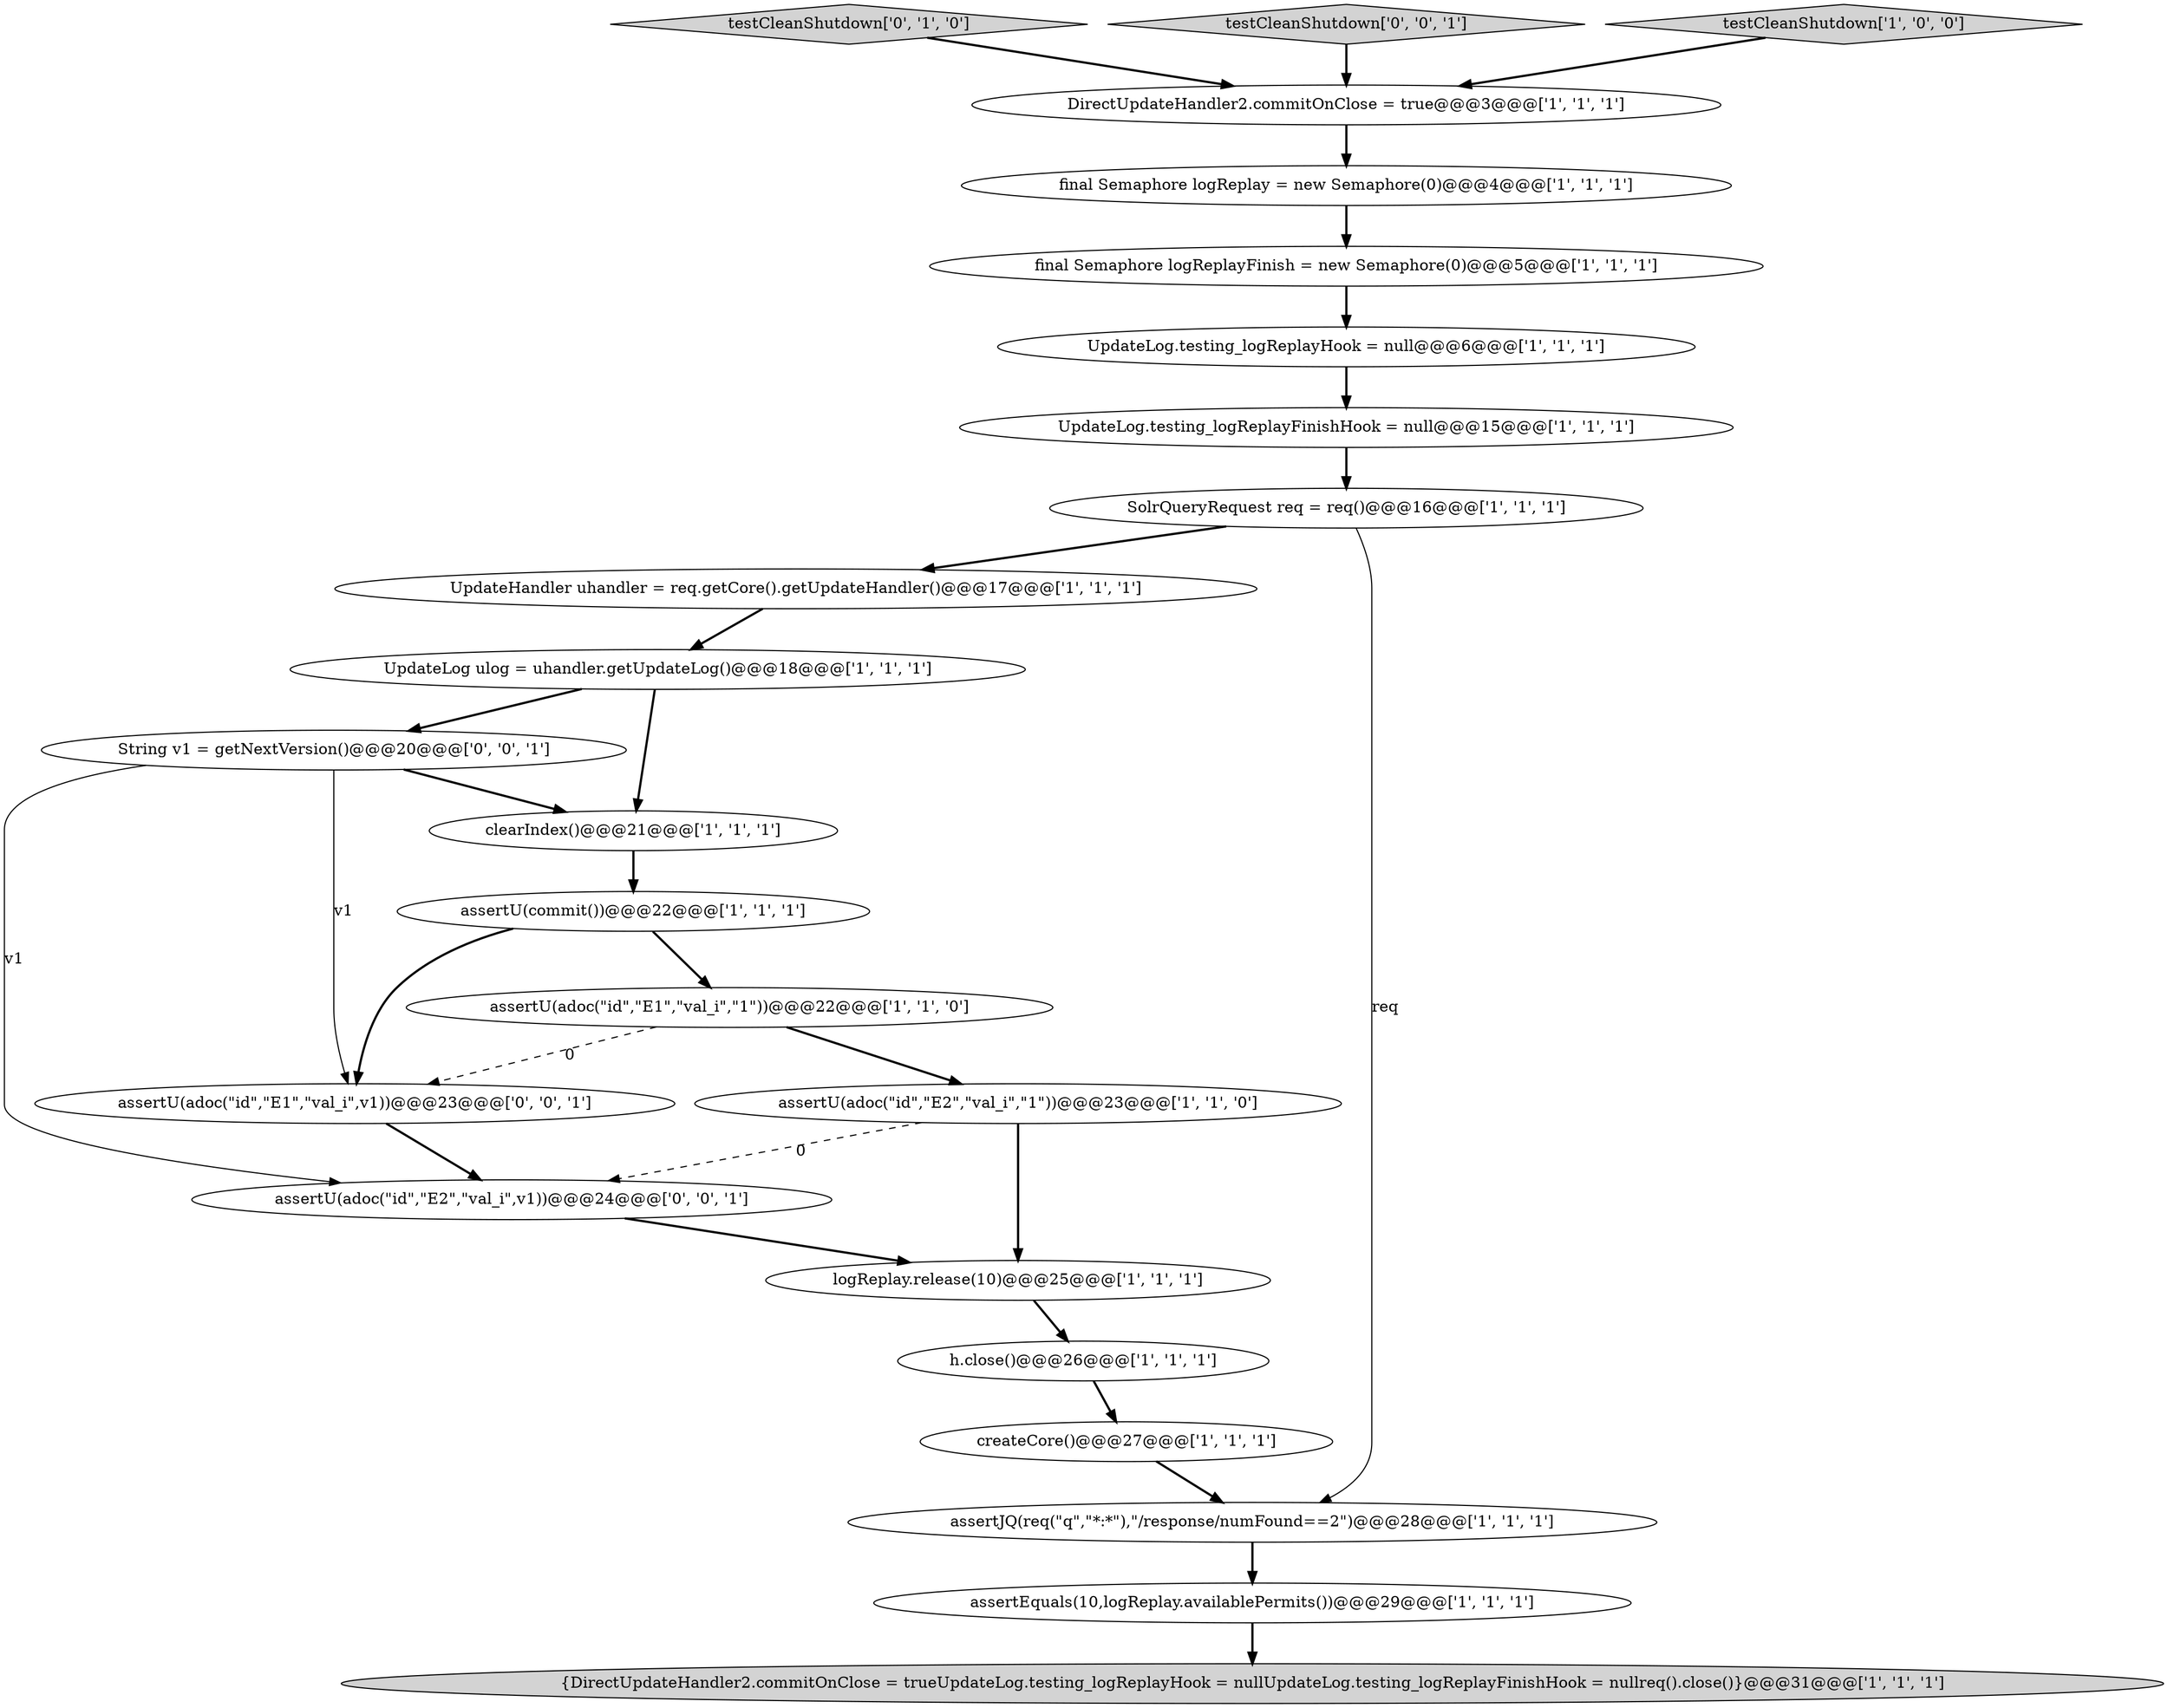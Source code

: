 digraph {
19 [style = filled, label = "testCleanShutdown['0', '1', '0']", fillcolor = lightgray, shape = diamond image = "AAA0AAABBB2BBB"];
16 [style = filled, label = "UpdateHandler uhandler = req.getCore().getUpdateHandler()@@@17@@@['1', '1', '1']", fillcolor = white, shape = ellipse image = "AAA0AAABBB1BBB"];
11 [style = filled, label = "final Semaphore logReplayFinish = new Semaphore(0)@@@5@@@['1', '1', '1']", fillcolor = white, shape = ellipse image = "AAA0AAABBB1BBB"];
22 [style = filled, label = "testCleanShutdown['0', '0', '1']", fillcolor = lightgray, shape = diamond image = "AAA0AAABBB3BBB"];
4 [style = filled, label = "testCleanShutdown['1', '0', '0']", fillcolor = lightgray, shape = diamond image = "AAA0AAABBB1BBB"];
6 [style = filled, label = "createCore()@@@27@@@['1', '1', '1']", fillcolor = white, shape = ellipse image = "AAA0AAABBB1BBB"];
14 [style = filled, label = "assertU(commit())@@@22@@@['1', '1', '1']", fillcolor = white, shape = ellipse image = "AAA0AAABBB1BBB"];
1 [style = filled, label = "clearIndex()@@@21@@@['1', '1', '1']", fillcolor = white, shape = ellipse image = "AAA0AAABBB1BBB"];
17 [style = filled, label = "assertU(adoc(\"id\",\"E1\",\"val_i\",\"1\"))@@@22@@@['1', '1', '0']", fillcolor = white, shape = ellipse image = "AAA0AAABBB1BBB"];
10 [style = filled, label = "h.close()@@@26@@@['1', '1', '1']", fillcolor = white, shape = ellipse image = "AAA0AAABBB1BBB"];
3 [style = filled, label = "assertU(adoc(\"id\",\"E2\",\"val_i\",\"1\"))@@@23@@@['1', '1', '0']", fillcolor = white, shape = ellipse image = "AAA0AAABBB1BBB"];
7 [style = filled, label = "DirectUpdateHandler2.commitOnClose = true@@@3@@@['1', '1', '1']", fillcolor = white, shape = ellipse image = "AAA0AAABBB1BBB"];
2 [style = filled, label = "{DirectUpdateHandler2.commitOnClose = trueUpdateLog.testing_logReplayHook = nullUpdateLog.testing_logReplayFinishHook = nullreq().close()}@@@31@@@['1', '1', '1']", fillcolor = lightgray, shape = ellipse image = "AAA0AAABBB1BBB"];
12 [style = filled, label = "SolrQueryRequest req = req()@@@16@@@['1', '1', '1']", fillcolor = white, shape = ellipse image = "AAA0AAABBB1BBB"];
0 [style = filled, label = "UpdateLog.testing_logReplayHook = null@@@6@@@['1', '1', '1']", fillcolor = white, shape = ellipse image = "AAA0AAABBB1BBB"];
21 [style = filled, label = "assertU(adoc(\"id\",\"E2\",\"val_i\",v1))@@@24@@@['0', '0', '1']", fillcolor = white, shape = ellipse image = "AAA0AAABBB3BBB"];
9 [style = filled, label = "assertEquals(10,logReplay.availablePermits())@@@29@@@['1', '1', '1']", fillcolor = white, shape = ellipse image = "AAA0AAABBB1BBB"];
18 [style = filled, label = "UpdateLog.testing_logReplayFinishHook = null@@@15@@@['1', '1', '1']", fillcolor = white, shape = ellipse image = "AAA0AAABBB1BBB"];
15 [style = filled, label = "assertJQ(req(\"q\",\"*:*\"),\"/response/numFound==2\")@@@28@@@['1', '1', '1']", fillcolor = white, shape = ellipse image = "AAA0AAABBB1BBB"];
5 [style = filled, label = "UpdateLog ulog = uhandler.getUpdateLog()@@@18@@@['1', '1', '1']", fillcolor = white, shape = ellipse image = "AAA0AAABBB1BBB"];
20 [style = filled, label = "assertU(adoc(\"id\",\"E1\",\"val_i\",v1))@@@23@@@['0', '0', '1']", fillcolor = white, shape = ellipse image = "AAA0AAABBB3BBB"];
8 [style = filled, label = "final Semaphore logReplay = new Semaphore(0)@@@4@@@['1', '1', '1']", fillcolor = white, shape = ellipse image = "AAA0AAABBB1BBB"];
13 [style = filled, label = "logReplay.release(10)@@@25@@@['1', '1', '1']", fillcolor = white, shape = ellipse image = "AAA0AAABBB1BBB"];
23 [style = filled, label = "String v1 = getNextVersion()@@@20@@@['0', '0', '1']", fillcolor = white, shape = ellipse image = "AAA0AAABBB3BBB"];
14->17 [style = bold, label=""];
7->8 [style = bold, label=""];
4->7 [style = bold, label=""];
15->9 [style = bold, label=""];
10->6 [style = bold, label=""];
6->15 [style = bold, label=""];
23->1 [style = bold, label=""];
23->20 [style = solid, label="v1"];
5->1 [style = bold, label=""];
11->0 [style = bold, label=""];
9->2 [style = bold, label=""];
3->21 [style = dashed, label="0"];
17->3 [style = bold, label=""];
1->14 [style = bold, label=""];
3->13 [style = bold, label=""];
17->20 [style = dashed, label="0"];
23->21 [style = solid, label="v1"];
12->16 [style = bold, label=""];
20->21 [style = bold, label=""];
8->11 [style = bold, label=""];
12->15 [style = solid, label="req"];
5->23 [style = bold, label=""];
22->7 [style = bold, label=""];
16->5 [style = bold, label=""];
18->12 [style = bold, label=""];
19->7 [style = bold, label=""];
13->10 [style = bold, label=""];
0->18 [style = bold, label=""];
14->20 [style = bold, label=""];
21->13 [style = bold, label=""];
}
